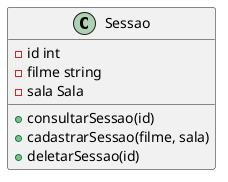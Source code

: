 @startuml sessao 

class Sessao{
    -id int
    -filme string
    -sala Sala
    +consultarSessao(id)
    +cadastrarSessao(filme, sala)
    +deletarSessao(id)
}

@enduml
